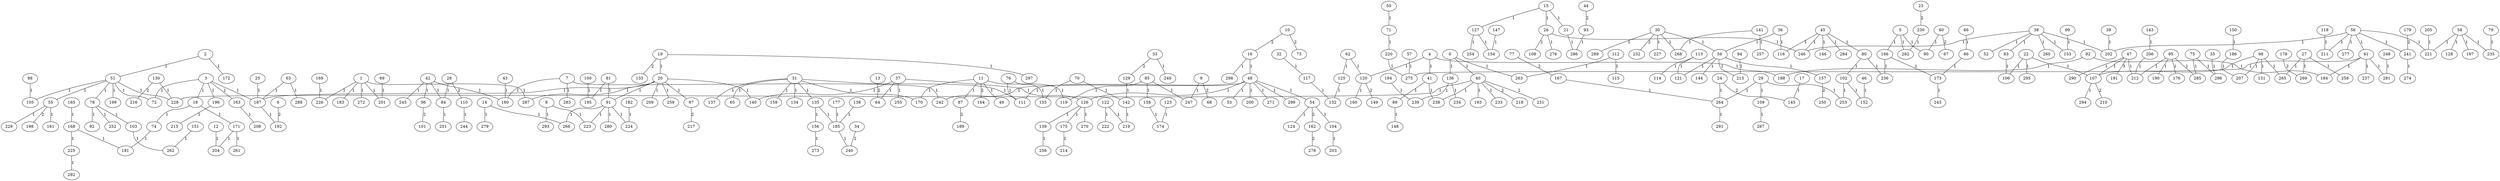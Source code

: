 graph {
	0 [label=0]
	40 [label=40]
	136 [label=136]
	263 [label=263]
	1 [label=1]
	183 [label=183]
	201 [label=201]
	226 [label=226]
	272 [label=272]
	287 [label=287]
	2 [label=2]
	51 [label=51]
	172 [label=172]
	3 [label=3]
	18 [label=18]
	72 [label=72]
	163 [label=163]
	187 [label=187]
	196 [label=196]
	4 [label=4]
	41 [label=41]
	120 [label=120]
	188 [label=188]
	5 [label=5]
	90 [label=90]
	166 [label=166]
	282 [label=282]
	7 [label=7]
	180 [label=180]
	242 [label=242]
	283 [label=283]
	8 [label=8]
	223 [label=223]
	293 [label=293]
	9 [label=9]
	247 [label=247]
	11 [label=11]
	49 [label=49]
	87 [label=87]
	119 [label=119]
	170 [label=170]
	12 [label=12]
	204 [label=204]
	14 [label=14]
	266 [label=266]
	279 [label=279]
	15 [label=15]
	21 [label=21]
	26 [label=26]
	127 [label=127]
	16 [label=16]
	48 [label=48]
	298 [label=298]
	17 [label=17]
	145 [label=145]
	74 [label=74]
	171 [label=171]
	19 [label=19]
	20 [label=20]
	297 [label=297]
	91 [label=91]
	97 [label=97]
	140 [label=140]
	209 [label=209]
	259 [label=259]
	286 [label=286]
	22 [label=22]
	106 [label=106]
	107 [label=107]
	295 [label=295]
	24 [label=24]
	264 [label=264]
	25 [label=25]
	246 [label=246]
	276 [label=276]
	27 [label=27]
	258 [label=258]
	265 [label=265]
	269 [label=269]
	28 [label=28]
	84 [label=84]
	29 [label=29]
	109 [label=109]
	253 [label=253]
	30 [label=30]
	59 [label=59]
	227 [label=227]
	268 [label=268]
	289 [label=289]
	31 [label=31]
	65 [label=65]
	111 [label=111]
	134 [label=134]
	135 [label=135]
	137 [label=137]
	159 [label=159]
	32 [label=32]
	117 [label=117]
	33 [label=33]
	249 [label=249]
	35 [label=35]
	296 [label=296]
	36 [label=36]
	116 [label=116]
	37 [label=37]
	64 [label=64]
	126 [label=126]
	255 [label=255]
	38 [label=38]
	52 [label=52]
	83 [label=83]
	153 [label=153]
	202 [label=202]
	260 [label=260]
	39 [label=39]
	193 [label=193]
	228 [label=228]
	233 [label=233]
	238 [label=238]
	89 [label=89]
	42 [label=42]
	96 [label=96]
	245 [label=245]
	43 [label=43]
	45 [label=45]
	80 [label=80]
	146 [label=146]
	284 [label=284]
	46 [label=46]
	152 [label=152]
	47 [label=47]
	212 [label=212]
	290 [label=290]
	53 [label=53]
	54 [label=54]
	200 [label=200]
	271 [label=271]
	299 [label=299]
	50 [label=50]
	71 [label=71]
	55 [label=55]
	78 [label=78]
	105 [label=105]
	199 [label=199]
	104 [label=104]
	124 [label=124]
	161 [label=161]
	229 [label=229]
	56 [label=56]
	61 [label=61]
	211 [label=211]
	221 [label=221]
	241 [label=241]
	277 [label=277]
	57 [label=57]
	275 [label=275]
	58 [label=58]
	128 [label=128]
	197 [label=197]
	235 [label=235]
	121 [label=121]
	144 [label=144]
	157 [label=157]
	213 [label=213]
	60 [label=60]
	184 [label=184]
	237 [label=237]
	281 [label=281]
	62 [label=62]
	125 [label=125]
	63 [label=63]
	288 [label=288]
	66 [label=66]
	86 [label=86]
	69 [label=69]
	70 [label=70]
	142 [label=142]
	155 [label=155]
	220 [label=220]
	181 [label=181]
	75 [label=75]
	285 [label=285]
	76 [label=76]
	92 [label=92]
	103 [label=103]
	252 [label=252]
	79 [label=79]
	102 [label=102]
	236 [label=236]
	81 [label=81]
	195 [label=195]
	82 [label=82]
	251 [label=251]
	85 [label=85]
	158 [label=158]
	173 [label=173]
	88 [label=88]
	148 [label=148]
	224 [label=224]
	280 [label=280]
	93 [label=93]
	94 [label=94]
	95 [label=95]
	176 [label=176]
	190 [label=190]
	98 [label=98]
	131 [label=131]
	207 [label=207]
	99 [label=99]
	100 [label=100]
	262 [label=262]
	203 [label=203]
	294 [label=294]
	267 [label=267]
	110 [label=110]
	244 [label=244]
	112 [label=112]
	115 [label=115]
	113 [label=113]
	114 [label=114]
	132 [label=132]
	118 [label=118]
	160 [label=160]
	122 [label=122]
	219 [label=219]
	222 [label=222]
	123 [label=123]
	174 [label=174]
	139 [label=139]
	175 [label=175]
	270 [label=270]
	154 [label=154]
	254 [label=254]
	129 [label=129]
	130 [label=130]
	156 [label=156]
	185 [label=185]
	234 [label=234]
	239 [label=239]
	138 [label=138]
	256 [label=256]
	141 [label=141]
	257 [label=257]
	143 [label=143]
	206 [label=206]
	147 [label=147]
	150 [label=150]
	186 [label=186]
	151 [label=151]
	273 [label=273]
	208 [label=208]
	165 [label=165]
	168 [label=168]
	167 [label=167]
	225 [label=225]
	169 [label=169]
	261 [label=261]
	243 [label=243]
	214 [label=214]
	177 [label=177]
	182 [label=182]
	240 [label=240]
	192 [label=192]
	194 [label=194]
	215 [label=215]
	205 [label=205]
	292 [label=292]
	230 [label=230]
	274 [label=274]
	248 [label=248]
	291 [label=291]
	6 [label=6]
	68 [label=68]
	10 [label=10]
	73 [label=73]
	164 [label=164]
	13 [label=13]
	133 [label=133]
	23 [label=23]
	108 [label=108]
	232 [label=232]
	34 [label=34]
	218 [label=218]
	231 [label=231]
	44 [label=44]
	162 [label=162]
	198 [label=198]
	67 [label=67]
	77 [label=77]
	189 [label=189]
	101 [label=101]
	217 [label=217]
	210 [label=210]
	149 [label=149]
	216 [label=216]
	250 [label=250]
	278 [label=278]
	178 [label=178]
	179 [label=179]
	191 [label=191]
	0 -- 40 [label=1]
	0 -- 136 [label=1]
	0 -- 263 [label=1]
	1 -- 183 [label=1]
	1 -- 201 [label=1]
	1 -- 226 [label=1]
	1 -- 272 [label=1]
	1 -- 287 [label=1]
	2 -- 51 [label=1]
	2 -- 172 [label=1]
	3 -- 18 [label=1]
	3 -- 72 [label=1]
	3 -- 163 [label=1]
	3 -- 187 [label=1]
	3 -- 196 [label=1]
	4 -- 41 [label=1]
	4 -- 120 [label=1]
	4 -- 188 [label=1]
	5 -- 90 [label=1]
	5 -- 166 [label=1]
	5 -- 282 [label=1]
	7 -- 180 [label=1]
	7 -- 242 [label=1]
	7 -- 283 [label=1]
	8 -- 223 [label=1]
	8 -- 293 [label=1]
	9 -- 247 [label=1]
	11 -- 49 [label=1]
	11 -- 87 [label=1]
	11 -- 119 [label=1]
	11 -- 170 [label=1]
	12 -- 204 [label=1]
	14 -- 266 [label=1]
	14 -- 279 [label=1]
	15 -- 21 [label=1]
	15 -- 26 [label=1]
	15 -- 127 [label=1]
	16 -- 48 [label=1]
	16 -- 298 [label=1]
	17 -- 145 [label=1]
	18 -- 74 [label=1]
	18 -- 171 [label=1]
	19 -- 20 [label=1]
	19 -- 297 [label=1]
	20 -- 91 [label=1]
	20 -- 97 [label=1]
	20 -- 140 [label=1]
	20 -- 187 [label=1]
	20 -- 209 [label=1]
	20 -- 259 [label=1]
	20 -- 287 [label=1]
	21 -- 286 [label=1]
	22 -- 106 [label=1]
	22 -- 107 [label=1]
	22 -- 295 [label=1]
	24 -- 264 [label=1]
	25 -- 187 [label=1]
	26 -- 246 [label=1]
	26 -- 276 [label=1]
	27 -- 258 [label=1]
	27 -- 265 [label=1]
	27 -- 269 [label=1]
	28 -- 84 [label=1]
	29 -- 109 [label=1]
	29 -- 253 [label=1]
	29 -- 264 [label=1]
	30 -- 59 [label=1]
	30 -- 227 [label=1]
	30 -- 268 [label=1]
	30 -- 289 [label=1]
	31 -- 65 [label=1]
	31 -- 111 [label=1]
	31 -- 134 [label=1]
	31 -- 135 [label=1]
	31 -- 137 [label=1]
	31 -- 159 [label=1]
	31 -- 170 [label=1]
	32 -- 117 [label=1]
	33 -- 249 [label=1]
	35 -- 296 [label=1]
	36 -- 59 [label=1]
	36 -- 116 [label=1]
	37 -- 64 [label=1]
	37 -- 126 [label=1]
	37 -- 140 [label=1]
	37 -- 255 [label=1]
	38 -- 52 [label=1]
	38 -- 83 [label=1]
	38 -- 153 [label=1]
	38 -- 202 [label=1]
	38 -- 246 [label=1]
	38 -- 260 [label=1]
	39 -- 202 [label=1]
	40 -- 193 [label=1]
	40 -- 228 [label=1]
	40 -- 233 [label=1]
	40 -- 238 [label=1]
	41 -- 89 [label=1]
	41 -- 238 [label=1]
	42 -- 84 [label=1]
	42 -- 96 [label=1]
	42 -- 180 [label=1]
	42 -- 245 [label=1]
	43 -- 180 [label=1]
	45 -- 80 [label=1]
	45 -- 116 [label=1]
	45 -- 146 [label=1]
	45 -- 246 [label=1]
	45 -- 284 [label=1]
	46 -- 152 [label=1]
	47 -- 107 [label=1]
	47 -- 212 [label=1]
	47 -- 290 [label=1]
	48 -- 53 [label=1]
	48 -- 54 [label=1]
	48 -- 111 [label=1]
	48 -- 126 [label=1]
	48 -- 200 [label=1]
	48 -- 242 [label=1]
	48 -- 271 [label=1]
	48 -- 299 [label=1]
	50 -- 71 [label=1]
	51 -- 55 [label=1]
	51 -- 72 [label=1]
	51 -- 78 [label=1]
	51 -- 105 [label=1]
	51 -- 199 [label=1]
	51 -- 228 [label=1]
	54 -- 104 [label=1]
	54 -- 124 [label=1]
	55 -- 161 [label=1]
	55 -- 229 [label=1]
	56 -- 61 [label=1]
	56 -- 202 [label=1]
	56 -- 211 [label=1]
	56 -- 221 [label=1]
	56 -- 241 [label=1]
	56 -- 277 [label=1]
	57 -- 275 [label=1]
	58 -- 128 [label=1]
	58 -- 197 [label=1]
	58 -- 221 [label=1]
	58 -- 235 [label=1]
	59 -- 121 [label=1]
	59 -- 144 [label=1]
	59 -- 157 [label=1]
	59 -- 213 [label=1]
	60 -- 90 [label=1]
	61 -- 184 [label=1]
	61 -- 237 [label=1]
	61 -- 275 [label=1]
	61 -- 281 [label=1]
	62 -- 120 [label=1]
	62 -- 125 [label=1]
	63 -- 187 [label=1]
	63 -- 288 [label=1]
	66 -- 86 [label=1]
	69 -- 201 [label=1]
	70 -- 142 [label=1]
	70 -- 155 [label=1]
	71 -- 220 [label=1]
	74 -- 181 [label=1]
	75 -- 285 [label=1]
	75 -- 296 [label=1]
	76 -- 111 [label=1]
	76 -- 155 [label=1]
	78 -- 92 [label=1]
	78 -- 103 [label=1]
	78 -- 252 [label=1]
	79 -- 235 [label=1]
	80 -- 102 [label=1]
	80 -- 236 [label=1]
	81 -- 91 [label=1]
	81 -- 195 [label=1]
	82 -- 184 [label=1]
	82 -- 188 [label=1]
	83 -- 106 [label=1]
	84 -- 251 [label=1]
	85 -- 119 [label=1]
	85 -- 158 [label=1]
	85 -- 247 [label=1]
	86 -- 173 [label=1]
	88 -- 105 [label=1]
	89 -- 148 [label=1]
	91 -- 223 [label=1]
	91 -- 224 [label=1]
	91 -- 266 [label=1]
	91 -- 280 [label=1]
	93 -- 286 [label=1]
	94 -- 213 [label=1]
	95 -- 176 [label=1]
	95 -- 190 [label=1]
	95 -- 212 [label=1]
	95 -- 285 [label=1]
	98 -- 107 [label=1]
	98 -- 131 [label=1]
	98 -- 207 [label=1]
	98 -- 265 [label=1]
	99 -- 153 [label=1]
	100 -- 195 [label=1]
	102 -- 152 [label=1]
	102 -- 253 [label=1]
	103 -- 262 [label=1]
	104 -- 203 [label=1]
	107 -- 294 [label=1]
	109 -- 267 [label=1]
	110 -- 244 [label=1]
	112 -- 115 [label=1]
	112 -- 263 [label=1]
	113 -- 114 [label=1]
	113 -- 121 [label=1]
	117 -- 132 [label=1]
	118 -- 211 [label=1]
	120 -- 160 [label=1]
	122 -- 219 [label=1]
	122 -- 222 [label=1]
	123 -- 174 [label=1]
	125 -- 132 [label=1]
	126 -- 139 [label=1]
	126 -- 175 [label=1]
	126 -- 270 [label=1]
	127 -- 154 [label=1]
	127 -- 254 [label=1]
	129 -- 142 [label=1]
	130 -- 228 [label=1]
	135 -- 156 [label=1]
	135 -- 185 [label=1]
	136 -- 234 [label=1]
	136 -- 239 [label=1]
	138 -- 185 [label=1]
	139 -- 256 [label=1]
	141 -- 257 [label=1]
	141 -- 268 [label=1]
	142 -- 219 [label=1]
	143 -- 206 [label=1]
	147 -- 154 [label=1]
	150 -- 186 [label=1]
	151 -- 262 [label=1]
	156 -- 273 [label=1]
	158 -- 174 [label=1]
	163 -- 208 [label=1]
	165 -- 168 [label=1]
	166 -- 173 [label=1]
	166 -- 236 [label=1]
	167 -- 264 [label=1]
	168 -- 181 [label=1]
	168 -- 225 [label=1]
	169 -- 226 [label=1]
	171 -- 204 [label=1]
	171 -- 261 [label=1]
	173 -- 243 [label=1]
	175 -- 214 [label=1]
	177 -- 185 [label=1]
	182 -- 224 [label=1]
	185 -- 240 [label=1]
	186 -- 207 [label=1]
	187 -- 192 [label=1]
	194 -- 239 [label=1]
	196 -- 215 [label=1]
	205 -- 221 [label=1]
	206 -- 212 [label=1]
	220 -- 275 [label=1]
	225 -- 292 [label=1]
	230 -- 282 [label=1]
	241 -- 274 [label=1]
	248 -- 281 [label=1]
	264 -- 291 [label=1]
	6 -- 192 [label=2]
	9 -- 68 [label=2]
	10 -- 16 [label=2]
	10 -- 73 [label=2]
	11 -- 164 [label=2]
	13 -- 64 [label=2]
	19 -- 133 [label=2]
	23 -- 230 [label=2]
	24 -- 145 [label=2]
	26 -- 108 [label=2]
	28 -- 110 [label=2]
	30 -- 232 [label=2]
	33 -- 129 [label=2]
	34 -- 240 [label=2]
	40 -- 218 [label=2]
	40 -- 231 [label=2]
	44 -- 93 [label=2]
	54 -- 162 [label=2]
	55 -- 198 [label=2]
	60 -- 67 [label=2]
	77 -- 167 [label=2]
	87 -- 189 [label=2]
	96 -- 101 [label=2]
	97 -- 217 [label=2]
	107 -- 210 [label=2]
	120 -- 149 [label=2]
	130 -- 216 [label=2]
	157 -- 250 [label=2]
	162 -- 278 [label=2]
	178 -- 269 [label=2]
	179 -- 241 [label=2]
	47 -- 191 [label=3]
}
